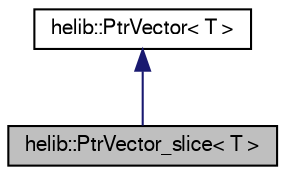 digraph "helib::PtrVector_slice&lt; T &gt;"
{
  edge [fontname="FreeSans",fontsize="10",labelfontname="FreeSans",labelfontsize="10"];
  node [fontname="FreeSans",fontsize="10",shape=record];
  Node0 [label="helib::PtrVector_slice\< T \>",height=0.2,width=0.4,color="black", fillcolor="grey75", style="filled", fontcolor="black"];
  Node1 -> Node0 [dir="back",color="midnightblue",fontsize="10",style="solid"];
  Node1 [label="helib::PtrVector\< T \>",height=0.2,width=0.4,color="black", fillcolor="white", style="filled",URL="$structhelib_1_1_ptr_vector.html",tooltip="Abstract class for an array of objects. "];
}
